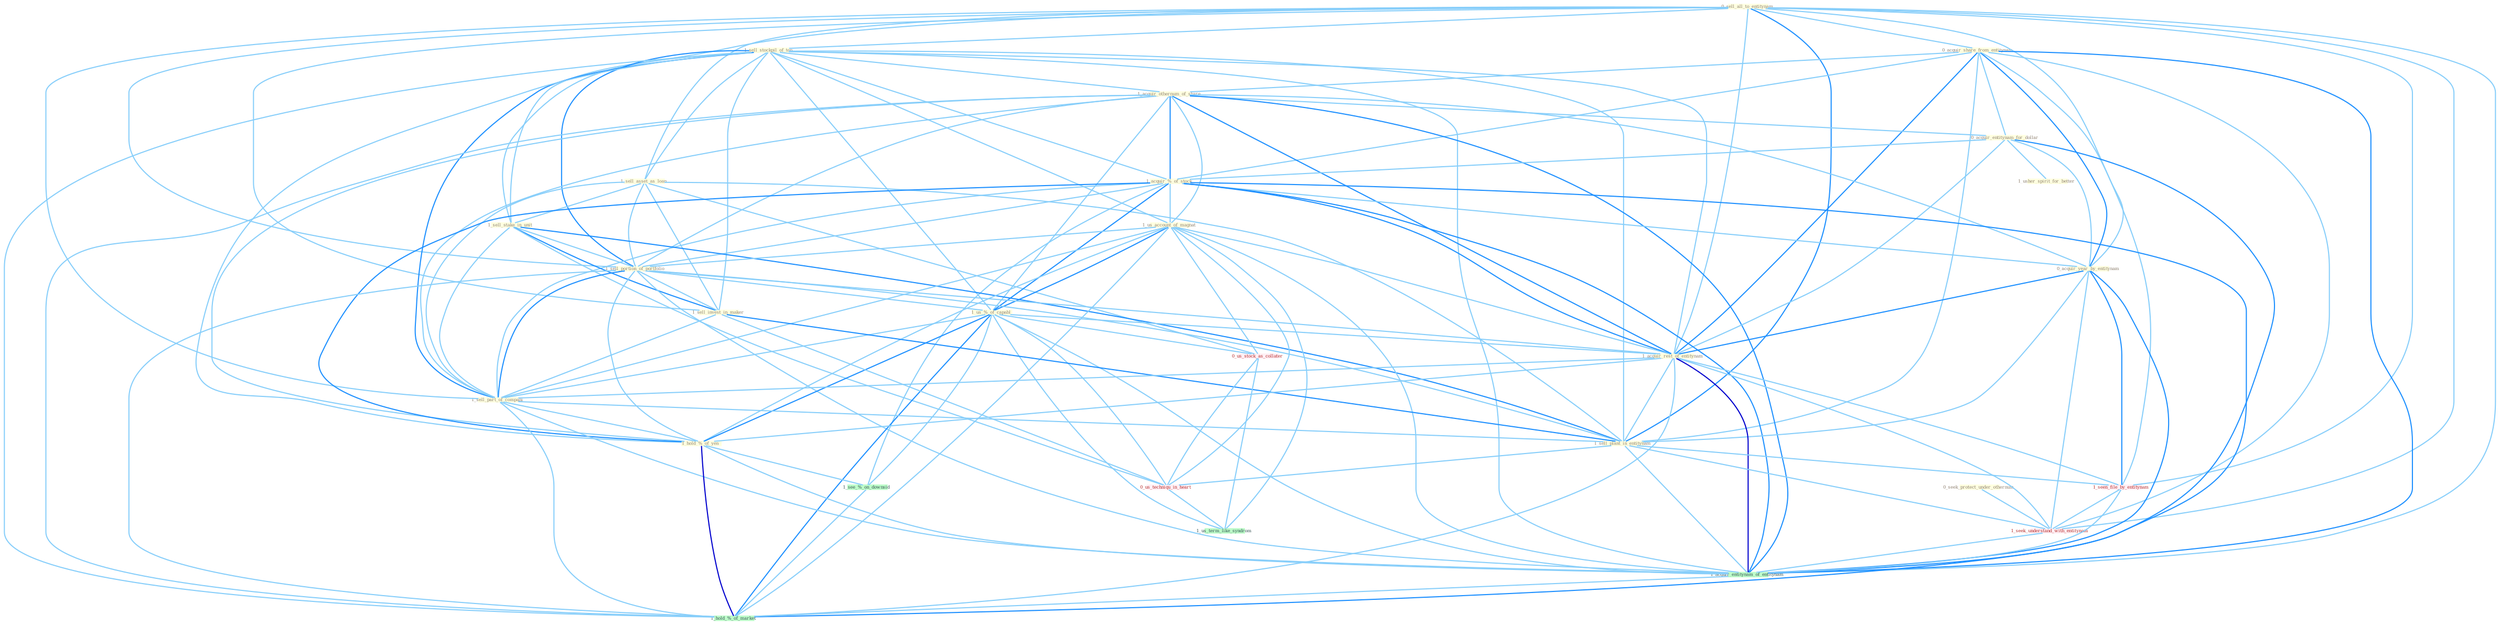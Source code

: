 Graph G{ 
    node
    [shape=polygon,style=filled,width=.5,height=.06,color="#BDFCC9",fixedsize=true,fontsize=4,
    fontcolor="#2f4f4f"];
    {node
    [color="#ffffe0", fontcolor="#8b7d6b"] "0_sell_all_to_entitynam " "1_sell_stockpil_of_ton " "0_acquir_share_from_entitynam " "0_seek_protect_under_othernum " "1_sell_asset_as_loan " "1_acquir_othernum_of_share " "0_acquir_entitynam_for_dollar " "1_acquir_%_of_stock " "1_usher_spirit_for_better " "1_sell_stake_in_unit " "1_us_account_of_magnat " "0_acquir_year_by_entitynam " "1_sell_portion_of_portfolio " "1_us_%_of_capabl " "1_sell_invest_in_maker " "1_acquir_rest_of_entitynam " "1_sell_part_of_compani " "1_hold_%_of_yen " "1_sell_plant_in_entitynam "}
{node [color="#fff0f5", fontcolor="#b22222"] "1_seen_file_by_entitynam " "0_us_stock_as_collater " "1_seek_understand_with_entitynam " "0_us_techniqu_in_heart "}
edge [color="#B0E2FF"];

	"0_sell_all_to_entitynam " -- "1_sell_stockpil_of_ton " [w="1", color="#87cefa" ];
	"0_sell_all_to_entitynam " -- "0_acquir_share_from_entitynam " [w="1", color="#87cefa" ];
	"0_sell_all_to_entitynam " -- "1_sell_asset_as_loan " [w="1", color="#87cefa" ];
	"0_sell_all_to_entitynam " -- "1_sell_stake_in_unit " [w="1", color="#87cefa" ];
	"0_sell_all_to_entitynam " -- "0_acquir_year_by_entitynam " [w="1", color="#87cefa" ];
	"0_sell_all_to_entitynam " -- "1_sell_portion_of_portfolio " [w="1", color="#87cefa" ];
	"0_sell_all_to_entitynam " -- "1_sell_invest_in_maker " [w="1", color="#87cefa" ];
	"0_sell_all_to_entitynam " -- "1_acquir_rest_of_entitynam " [w="1", color="#87cefa" ];
	"0_sell_all_to_entitynam " -- "1_sell_part_of_compani " [w="1", color="#87cefa" ];
	"0_sell_all_to_entitynam " -- "1_sell_plant_in_entitynam " [w="2", color="#1e90ff" , len=0.8];
	"0_sell_all_to_entitynam " -- "1_seen_file_by_entitynam " [w="1", color="#87cefa" ];
	"0_sell_all_to_entitynam " -- "1_seek_understand_with_entitynam " [w="1", color="#87cefa" ];
	"0_sell_all_to_entitynam " -- "1_acquir_entitynam_of_entitynam " [w="1", color="#87cefa" ];
	"1_sell_stockpil_of_ton " -- "1_sell_asset_as_loan " [w="1", color="#87cefa" ];
	"1_sell_stockpil_of_ton " -- "1_acquir_othernum_of_share " [w="1", color="#87cefa" ];
	"1_sell_stockpil_of_ton " -- "1_acquir_%_of_stock " [w="1", color="#87cefa" ];
	"1_sell_stockpil_of_ton " -- "1_sell_stake_in_unit " [w="1", color="#87cefa" ];
	"1_sell_stockpil_of_ton " -- "1_us_account_of_magnat " [w="1", color="#87cefa" ];
	"1_sell_stockpil_of_ton " -- "1_sell_portion_of_portfolio " [w="2", color="#1e90ff" , len=0.8];
	"1_sell_stockpil_of_ton " -- "1_us_%_of_capabl " [w="1", color="#87cefa" ];
	"1_sell_stockpil_of_ton " -- "1_sell_invest_in_maker " [w="1", color="#87cefa" ];
	"1_sell_stockpil_of_ton " -- "1_acquir_rest_of_entitynam " [w="1", color="#87cefa" ];
	"1_sell_stockpil_of_ton " -- "1_sell_part_of_compani " [w="2", color="#1e90ff" , len=0.8];
	"1_sell_stockpil_of_ton " -- "1_hold_%_of_yen " [w="1", color="#87cefa" ];
	"1_sell_stockpil_of_ton " -- "1_sell_plant_in_entitynam " [w="1", color="#87cefa" ];
	"1_sell_stockpil_of_ton " -- "1_acquir_entitynam_of_entitynam " [w="1", color="#87cefa" ];
	"1_sell_stockpil_of_ton " -- "1_hold_%_of_market " [w="1", color="#87cefa" ];
	"0_acquir_share_from_entitynam " -- "1_acquir_othernum_of_share " [w="1", color="#87cefa" ];
	"0_acquir_share_from_entitynam " -- "0_acquir_entitynam_for_dollar " [w="1", color="#87cefa" ];
	"0_acquir_share_from_entitynam " -- "1_acquir_%_of_stock " [w="1", color="#87cefa" ];
	"0_acquir_share_from_entitynam " -- "0_acquir_year_by_entitynam " [w="2", color="#1e90ff" , len=0.8];
	"0_acquir_share_from_entitynam " -- "1_acquir_rest_of_entitynam " [w="2", color="#1e90ff" , len=0.8];
	"0_acquir_share_from_entitynam " -- "1_sell_plant_in_entitynam " [w="1", color="#87cefa" ];
	"0_acquir_share_from_entitynam " -- "1_seen_file_by_entitynam " [w="1", color="#87cefa" ];
	"0_acquir_share_from_entitynam " -- "1_seek_understand_with_entitynam " [w="1", color="#87cefa" ];
	"0_acquir_share_from_entitynam " -- "1_acquir_entitynam_of_entitynam " [w="2", color="#1e90ff" , len=0.8];
	"0_seek_protect_under_othernum " -- "1_seek_understand_with_entitynam " [w="1", color="#87cefa" ];
	"1_sell_asset_as_loan " -- "1_sell_stake_in_unit " [w="1", color="#87cefa" ];
	"1_sell_asset_as_loan " -- "1_sell_portion_of_portfolio " [w="1", color="#87cefa" ];
	"1_sell_asset_as_loan " -- "1_sell_invest_in_maker " [w="1", color="#87cefa" ];
	"1_sell_asset_as_loan " -- "1_sell_part_of_compani " [w="1", color="#87cefa" ];
	"1_sell_asset_as_loan " -- "1_sell_plant_in_entitynam " [w="1", color="#87cefa" ];
	"1_sell_asset_as_loan " -- "0_us_stock_as_collater " [w="1", color="#87cefa" ];
	"1_acquir_othernum_of_share " -- "0_acquir_entitynam_for_dollar " [w="1", color="#87cefa" ];
	"1_acquir_othernum_of_share " -- "1_acquir_%_of_stock " [w="2", color="#1e90ff" , len=0.8];
	"1_acquir_othernum_of_share " -- "1_us_account_of_magnat " [w="1", color="#87cefa" ];
	"1_acquir_othernum_of_share " -- "0_acquir_year_by_entitynam " [w="1", color="#87cefa" ];
	"1_acquir_othernum_of_share " -- "1_sell_portion_of_portfolio " [w="1", color="#87cefa" ];
	"1_acquir_othernum_of_share " -- "1_us_%_of_capabl " [w="1", color="#87cefa" ];
	"1_acquir_othernum_of_share " -- "1_acquir_rest_of_entitynam " [w="2", color="#1e90ff" , len=0.8];
	"1_acquir_othernum_of_share " -- "1_sell_part_of_compani " [w="1", color="#87cefa" ];
	"1_acquir_othernum_of_share " -- "1_hold_%_of_yen " [w="1", color="#87cefa" ];
	"1_acquir_othernum_of_share " -- "1_acquir_entitynam_of_entitynam " [w="2", color="#1e90ff" , len=0.8];
	"1_acquir_othernum_of_share " -- "1_hold_%_of_market " [w="1", color="#87cefa" ];
	"0_acquir_entitynam_for_dollar " -- "1_acquir_%_of_stock " [w="1", color="#87cefa" ];
	"0_acquir_entitynam_for_dollar " -- "1_usher_spirit_for_better " [w="1", color="#87cefa" ];
	"0_acquir_entitynam_for_dollar " -- "0_acquir_year_by_entitynam " [w="1", color="#87cefa" ];
	"0_acquir_entitynam_for_dollar " -- "1_acquir_rest_of_entitynam " [w="1", color="#87cefa" ];
	"0_acquir_entitynam_for_dollar " -- "1_acquir_entitynam_of_entitynam " [w="2", color="#1e90ff" , len=0.8];
	"1_acquir_%_of_stock " -- "1_us_account_of_magnat " [w="1", color="#87cefa" ];
	"1_acquir_%_of_stock " -- "0_acquir_year_by_entitynam " [w="1", color="#87cefa" ];
	"1_acquir_%_of_stock " -- "1_sell_portion_of_portfolio " [w="1", color="#87cefa" ];
	"1_acquir_%_of_stock " -- "1_us_%_of_capabl " [w="2", color="#1e90ff" , len=0.8];
	"1_acquir_%_of_stock " -- "1_acquir_rest_of_entitynam " [w="2", color="#1e90ff" , len=0.8];
	"1_acquir_%_of_stock " -- "1_sell_part_of_compani " [w="1", color="#87cefa" ];
	"1_acquir_%_of_stock " -- "1_hold_%_of_yen " [w="2", color="#1e90ff" , len=0.8];
	"1_acquir_%_of_stock " -- "1_acquir_entitynam_of_entitynam " [w="2", color="#1e90ff" , len=0.8];
	"1_acquir_%_of_stock " -- "1_see_%_on_downsid " [w="1", color="#87cefa" ];
	"1_acquir_%_of_stock " -- "1_hold_%_of_market " [w="2", color="#1e90ff" , len=0.8];
	"1_sell_stake_in_unit " -- "1_sell_portion_of_portfolio " [w="1", color="#87cefa" ];
	"1_sell_stake_in_unit " -- "1_sell_invest_in_maker " [w="2", color="#1e90ff" , len=0.8];
	"1_sell_stake_in_unit " -- "1_sell_part_of_compani " [w="1", color="#87cefa" ];
	"1_sell_stake_in_unit " -- "1_sell_plant_in_entitynam " [w="2", color="#1e90ff" , len=0.8];
	"1_sell_stake_in_unit " -- "0_us_techniqu_in_heart " [w="1", color="#87cefa" ];
	"1_us_account_of_magnat " -- "1_sell_portion_of_portfolio " [w="1", color="#87cefa" ];
	"1_us_account_of_magnat " -- "1_us_%_of_capabl " [w="2", color="#1e90ff" , len=0.8];
	"1_us_account_of_magnat " -- "1_acquir_rest_of_entitynam " [w="1", color="#87cefa" ];
	"1_us_account_of_magnat " -- "1_sell_part_of_compani " [w="1", color="#87cefa" ];
	"1_us_account_of_magnat " -- "1_hold_%_of_yen " [w="1", color="#87cefa" ];
	"1_us_account_of_magnat " -- "0_us_stock_as_collater " [w="1", color="#87cefa" ];
	"1_us_account_of_magnat " -- "1_acquir_entitynam_of_entitynam " [w="1", color="#87cefa" ];
	"1_us_account_of_magnat " -- "0_us_techniqu_in_heart " [w="1", color="#87cefa" ];
	"1_us_account_of_magnat " -- "1_us_term_like_syndrom " [w="1", color="#87cefa" ];
	"1_us_account_of_magnat " -- "1_hold_%_of_market " [w="1", color="#87cefa" ];
	"0_acquir_year_by_entitynam " -- "1_acquir_rest_of_entitynam " [w="2", color="#1e90ff" , len=0.8];
	"0_acquir_year_by_entitynam " -- "1_sell_plant_in_entitynam " [w="1", color="#87cefa" ];
	"0_acquir_year_by_entitynam " -- "1_seen_file_by_entitynam " [w="2", color="#1e90ff" , len=0.8];
	"0_acquir_year_by_entitynam " -- "1_seek_understand_with_entitynam " [w="1", color="#87cefa" ];
	"0_acquir_year_by_entitynam " -- "1_acquir_entitynam_of_entitynam " [w="2", color="#1e90ff" , len=0.8];
	"1_sell_portion_of_portfolio " -- "1_us_%_of_capabl " [w="1", color="#87cefa" ];
	"1_sell_portion_of_portfolio " -- "1_sell_invest_in_maker " [w="1", color="#87cefa" ];
	"1_sell_portion_of_portfolio " -- "1_acquir_rest_of_entitynam " [w="1", color="#87cefa" ];
	"1_sell_portion_of_portfolio " -- "1_sell_part_of_compani " [w="2", color="#1e90ff" , len=0.8];
	"1_sell_portion_of_portfolio " -- "1_hold_%_of_yen " [w="1", color="#87cefa" ];
	"1_sell_portion_of_portfolio " -- "1_sell_plant_in_entitynam " [w="1", color="#87cefa" ];
	"1_sell_portion_of_portfolio " -- "1_acquir_entitynam_of_entitynam " [w="1", color="#87cefa" ];
	"1_sell_portion_of_portfolio " -- "1_hold_%_of_market " [w="1", color="#87cefa" ];
	"1_us_%_of_capabl " -- "1_acquir_rest_of_entitynam " [w="1", color="#87cefa" ];
	"1_us_%_of_capabl " -- "1_sell_part_of_compani " [w="1", color="#87cefa" ];
	"1_us_%_of_capabl " -- "1_hold_%_of_yen " [w="2", color="#1e90ff" , len=0.8];
	"1_us_%_of_capabl " -- "0_us_stock_as_collater " [w="1", color="#87cefa" ];
	"1_us_%_of_capabl " -- "1_acquir_entitynam_of_entitynam " [w="1", color="#87cefa" ];
	"1_us_%_of_capabl " -- "0_us_techniqu_in_heart " [w="1", color="#87cefa" ];
	"1_us_%_of_capabl " -- "1_see_%_on_downsid " [w="1", color="#87cefa" ];
	"1_us_%_of_capabl " -- "1_us_term_like_syndrom " [w="1", color="#87cefa" ];
	"1_us_%_of_capabl " -- "1_hold_%_of_market " [w="2", color="#1e90ff" , len=0.8];
	"1_sell_invest_in_maker " -- "1_sell_part_of_compani " [w="1", color="#87cefa" ];
	"1_sell_invest_in_maker " -- "1_sell_plant_in_entitynam " [w="2", color="#1e90ff" , len=0.8];
	"1_sell_invest_in_maker " -- "0_us_techniqu_in_heart " [w="1", color="#87cefa" ];
	"1_acquir_rest_of_entitynam " -- "1_sell_part_of_compani " [w="1", color="#87cefa" ];
	"1_acquir_rest_of_entitynam " -- "1_hold_%_of_yen " [w="1", color="#87cefa" ];
	"1_acquir_rest_of_entitynam " -- "1_sell_plant_in_entitynam " [w="1", color="#87cefa" ];
	"1_acquir_rest_of_entitynam " -- "1_seen_file_by_entitynam " [w="1", color="#87cefa" ];
	"1_acquir_rest_of_entitynam " -- "1_seek_understand_with_entitynam " [w="1", color="#87cefa" ];
	"1_acquir_rest_of_entitynam " -- "1_acquir_entitynam_of_entitynam " [w="3", color="#0000cd" , len=0.6];
	"1_acquir_rest_of_entitynam " -- "1_hold_%_of_market " [w="1", color="#87cefa" ];
	"1_sell_part_of_compani " -- "1_hold_%_of_yen " [w="1", color="#87cefa" ];
	"1_sell_part_of_compani " -- "1_sell_plant_in_entitynam " [w="1", color="#87cefa" ];
	"1_sell_part_of_compani " -- "1_acquir_entitynam_of_entitynam " [w="1", color="#87cefa" ];
	"1_sell_part_of_compani " -- "1_hold_%_of_market " [w="1", color="#87cefa" ];
	"1_hold_%_of_yen " -- "1_acquir_entitynam_of_entitynam " [w="1", color="#87cefa" ];
	"1_hold_%_of_yen " -- "1_see_%_on_downsid " [w="1", color="#87cefa" ];
	"1_hold_%_of_yen " -- "1_hold_%_of_market " [w="3", color="#0000cd" , len=0.6];
	"1_sell_plant_in_entitynam " -- "1_seen_file_by_entitynam " [w="1", color="#87cefa" ];
	"1_sell_plant_in_entitynam " -- "1_seek_understand_with_entitynam " [w="1", color="#87cefa" ];
	"1_sell_plant_in_entitynam " -- "1_acquir_entitynam_of_entitynam " [w="1", color="#87cefa" ];
	"1_sell_plant_in_entitynam " -- "0_us_techniqu_in_heart " [w="1", color="#87cefa" ];
	"1_seen_file_by_entitynam " -- "1_seek_understand_with_entitynam " [w="1", color="#87cefa" ];
	"1_seen_file_by_entitynam " -- "1_acquir_entitynam_of_entitynam " [w="1", color="#87cefa" ];
	"0_us_stock_as_collater " -- "0_us_techniqu_in_heart " [w="1", color="#87cefa" ];
	"0_us_stock_as_collater " -- "1_us_term_like_syndrom " [w="1", color="#87cefa" ];
	"1_seek_understand_with_entitynam " -- "1_acquir_entitynam_of_entitynam " [w="1", color="#87cefa" ];
	"1_acquir_entitynam_of_entitynam " -- "1_hold_%_of_market " [w="1", color="#87cefa" ];
	"0_us_techniqu_in_heart " -- "1_us_term_like_syndrom " [w="1", color="#87cefa" ];
	"1_see_%_on_downsid " -- "1_hold_%_of_market " [w="1", color="#87cefa" ];
}